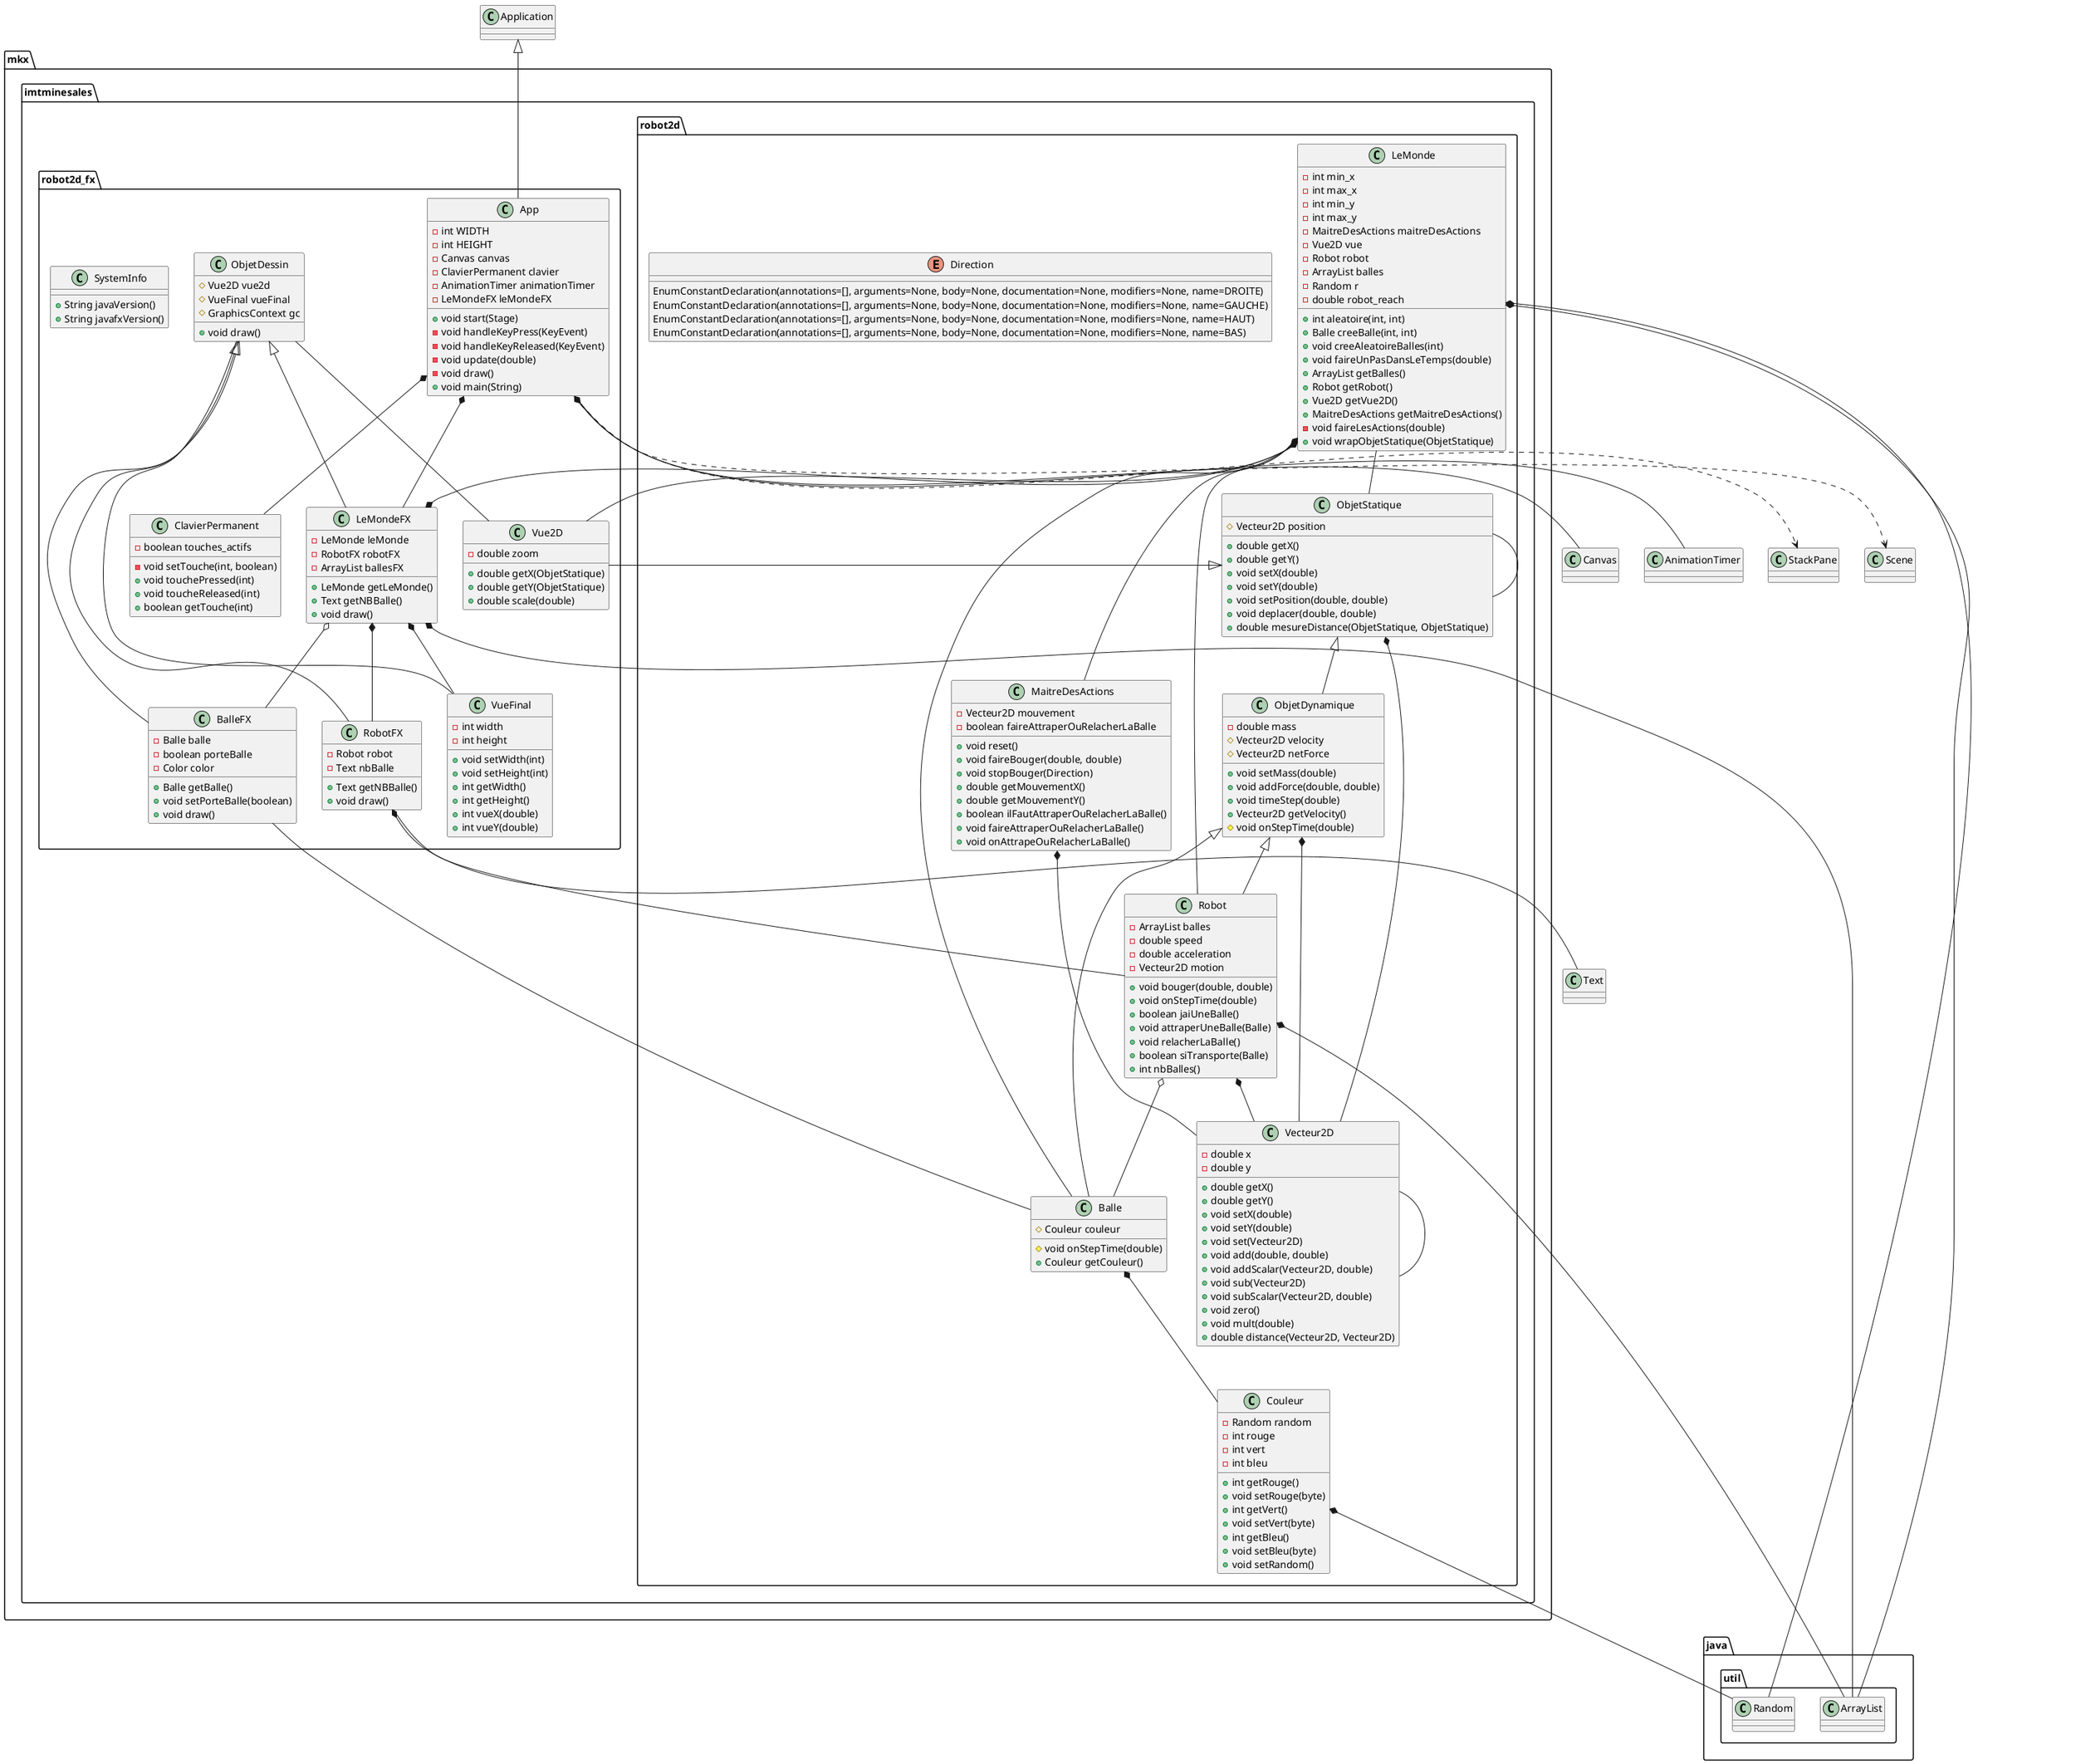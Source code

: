 @startuml
package mkx.imtminesales.robot2d {
 class Balle {
  # Couleur couleur
  # void onStepTime(double)
  + Couleur getCouleur()
 }
 class Couleur {
  - Random random
  - int rouge
  - int vert
  - int bleu
  + int getRouge()
  + void setRouge(byte)
  + int getVert()
  + void setVert(byte)
  + int getBleu()
  + void setBleu(byte)
  + void setRandom()
 }
 class LeMonde {
  - int min_x
  - int max_x
  - int min_y
  - int max_y
  - MaitreDesActions maitreDesActions
  - Vue2D vue
  - Robot robot
  - ArrayList balles
  - Random r
  - double robot_reach
  + int aleatoire(int, int)
  + Balle creeBalle(int, int)
  + void creeAleatoireBalles(int)
  + void faireUnPasDansLeTemps(double)
  + ArrayList getBalles()
  + Robot getRobot()
  + Vue2D getVue2D()
  + MaitreDesActions getMaitreDesActions()
  - void faireLesActions(double)
  + void wrapObjetStatique(ObjetStatique)
 }
 class MaitreDesActions {
  - Vecteur2D mouvement
  - boolean faireAttraperOuRelacherLaBalle
  + void reset()
  + void faireBouger(double, double)
  + void stopBouger(Direction)
  + double getMouvementX()
  + double getMouvementY()
  + boolean ilFautAttraperOuRelacherLaBalle()
  + void faireAttraperOuRelacherLaBalle()
  + void onAttrapeOuRelacherLaBalle()
 }
 class ObjetDynamique {
  - double mass
  # Vecteur2D velocity
  # Vecteur2D netForce
  + void setMass(double)
  + void addForce(double, double)
  + void timeStep(double)
  + Vecteur2D getVelocity()
  # void onStepTime(double)
 }
 class ObjetStatique {
  # Vecteur2D position
  + double getX()
  + double getY()
  + void setX(double)
  + void setY(double)
  + void setPosition(double, double)
  + void deplacer(double, double)
  + double mesureDistance(ObjetStatique, ObjetStatique)
 }
 class Robot {
  - ArrayList balles
  - double speed
  - double acceleration
  - Vecteur2D motion
  + void bouger(double, double)
  + void onStepTime(double)
  + boolean jaiUneBalle()
  + void attraperUneBalle(Balle)
  + void relacherLaBalle()
  + boolean siTransporte(Balle)
  + int nbBalles()
 }
 class Vecteur2D {
  - double x
  - double y
  + double getX()
  + double getY()
  + void setX(double)
  + void setY(double)
  + void set(Vecteur2D)
  + void add(double, double)
  + void addScalar(Vecteur2D, double)
  + void sub(Vecteur2D)
  + void subScalar(Vecteur2D, double)
  + void zero()
  + void mult(double)
  + double distance(Vecteur2D, Vecteur2D)
 }
 enum Direction {
  EnumConstantDeclaration(annotations=[], arguments=None, body=None, documentation=None, modifiers=None, name=DROITE)
  EnumConstantDeclaration(annotations=[], arguments=None, body=None, documentation=None, modifiers=None, name=GAUCHE)
  EnumConstantDeclaration(annotations=[], arguments=None, body=None, documentation=None, modifiers=None, name=HAUT)
  EnumConstantDeclaration(annotations=[], arguments=None, body=None, documentation=None, modifiers=None, name=BAS)
 }
 }
package java.util {
 class ArrayList {
 }
 class Random {
 }
 }
package mkx.imtminesales.robot2d_fx {
 class Vue2D {
 }
 class App {
  - int WIDTH
  - int HEIGHT
  - Canvas canvas
  - ClavierPermanent clavier
  - AnimationTimer animationTimer
  - LeMondeFX leMondeFX
  + void start(Stage)
  - void handleKeyPress(KeyEvent)
  - void handleKeyReleased(KeyEvent)
  - void update(double)
  - void draw()
  + void main(String)
 }
 class BalleFX {
  - Balle balle
  - boolean porteBalle
  - Color color
  + Balle getBalle()
  + void setPorteBalle(boolean)
  + void draw()
 }
 class ClavierPermanent {
  - boolean touches_actifs
  - void setTouche(int, boolean)
  + void touchePressed(int)
  + void toucheReleased(int)
  + boolean getTouche(int)
 }
 class LeMondeFX {
  - LeMonde leMonde
  - RobotFX robotFX
  - ArrayList ballesFX
  + LeMonde getLeMonde()
  + Text getNBBalle()
  + void draw()
 }
 class ObjetDessin {
  # Vue2D vue2d
  # VueFinal vueFinal
  # GraphicsContext gc
  + void draw()
 }
 class RobotFX {
  - Robot robot
  - Text nbBalle
  + Text getNBBalle()
  + void draw()
 }
 class SystemInfo {
  + String javaVersion()
  + String javafxVersion()
 }
 class Vue2D {
  - double zoom
  + double getX(ObjetStatique)
  + double getY(ObjetStatique)
  + double scale(double)
 }
 class VueFinal {
  - int width
  - int height
  + void setWidth(int)
  + void setHeight(int)
  + int getWidth()
  + int getHeight()
  + int vueX(double)
  + int vueY(double)
 }
 }
ObjetDynamique <|-- Balle
Balle *-- Couleur
Couleur *-- Random
LeMonde o-- Balle
LeMonde *-- MaitreDesActions
LeMonde *-- Vue2D
LeMonde *-- Robot
LeMonde *-- ArrayList
LeMonde *-- Random
LeMonde -- ObjetStatique
MaitreDesActions *-- Vecteur2D
ObjetStatique <|-- ObjetDynamique
ObjetDynamique *-- Vecteur2D
ObjetStatique *-- Vecteur2D
ObjetStatique -- ObjetStatique
ObjetDynamique <|-- Robot
Robot o-- Balle
Robot *-- ArrayList
Robot *-- Vecteur2D
Vecteur2D -- Vecteur2D
Application <|-- App
App ..> StackPane
App ..> Scene
App *-- Canvas
App *-- ClavierPermanent
App *-- LeMondeFX
App *-- AnimationTimer
ObjetDessin <|-- BalleFX
BalleFX -- Balle
ObjetDessin <|-- LeMondeFX
LeMondeFX o-- BalleFX
LeMondeFX *-- LeMonde
LeMondeFX *-- RobotFX
LeMondeFX *-- ArrayList
LeMondeFX *-- VueFinal
ObjetDessin -- Vue2D
ObjetDessin -- VueFinal
ObjetDessin <|-- RobotFX
RobotFX *-- Text
RobotFX -- Robot
ObjetStatique <|-- Vue2D
Vue2D -- ObjetStatique
@enduml